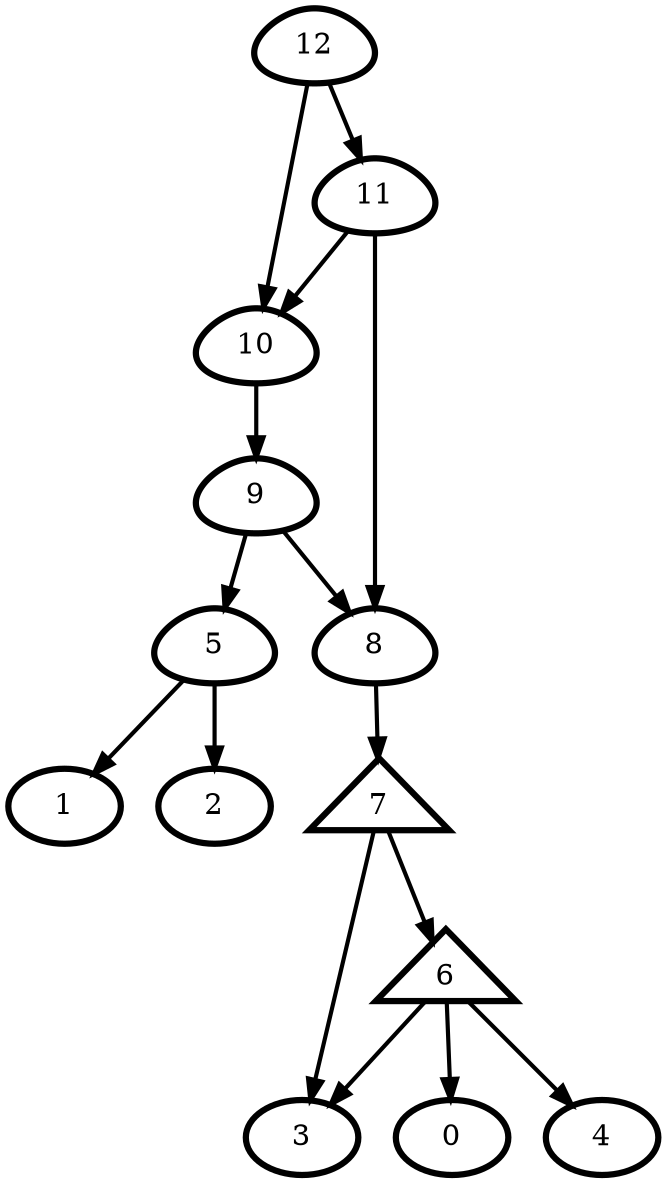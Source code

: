 digraph G {
    0 [penwidth=3,label="0"]
    1 [penwidth=3,label="1"]
    2 [penwidth=3,label="2"]
    3 [penwidth=3,label="3"]
    4 [penwidth=3,label="4"]
    5 [penwidth=3,label="5",shape = "egg"]
    6 [penwidth=3,label="8",shape = "egg"]
    7 [penwidth=3,label="9",shape = "egg"]
    8 [penwidth=3,label="10",shape = "egg"]
    9 [penwidth=3,label="11",shape = "egg"]
    10 [penwidth=3,label="6",shape = "triangle"]
    11 [penwidth=3,label="7",shape = "triangle"]
    12 [penwidth=3,label="12",shape = "egg"]

    5 -> 2 [penwidth=2]
    5 -> 1 [penwidth=2]
    10 -> 4 [penwidth=2]
    10 -> 0 [penwidth=2]
    10 -> 3 [penwidth=2]
    11 -> 10 [penwidth=2]
    11 -> 3 [penwidth=2]
    6 -> 11 [penwidth=2]
    7 -> 5 [penwidth=2]
    7 -> 6 [penwidth=2]
    8 -> 7 [penwidth=2]
    9 -> 8 [penwidth=2]
    9 -> 6 [penwidth=2]
    12 -> 9 [penwidth=2]
    12 -> 8 [penwidth=2]
}